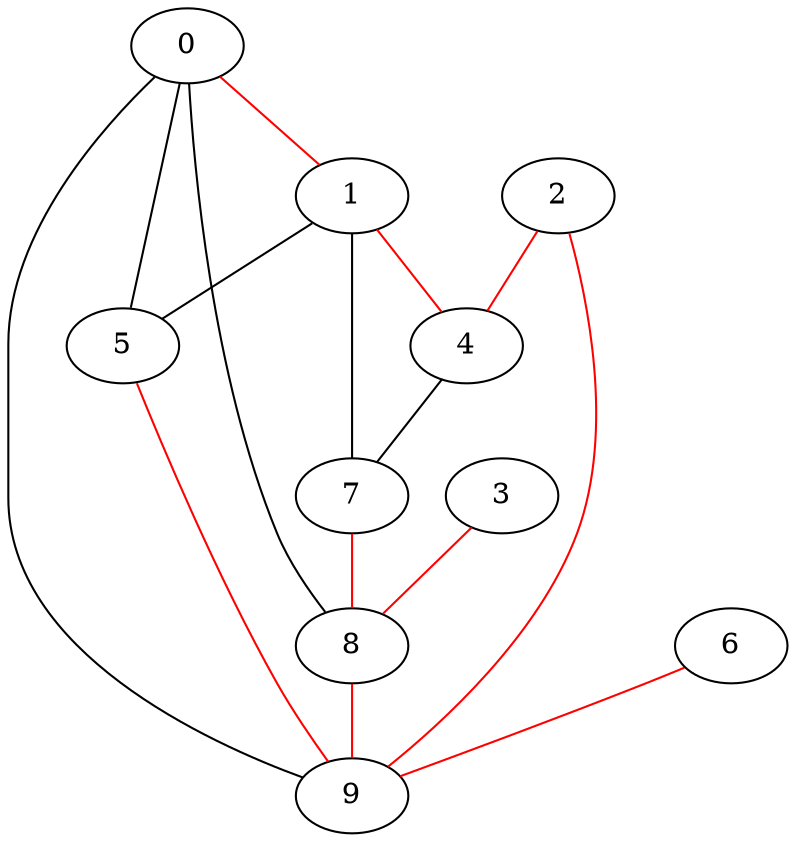 graph one
{
0 -- 1 [color = red ];
0 -- 5 [color = black ];
0 -- 8 [color = black ];
0 -- 9 [color = black ];
1 -- 4 [color = red ];
1 -- 5 [color = black ];
1 -- 7 [color = black ];
2 -- 4 [color = red ];
2 -- 9 [color = red ];
3 -- 8 [color = red ];
4 -- 7 [color = black ];
5 -- 9 [color = red ];
6 -- 9 [color = red ];
7 -- 8 [color = red ];
8 -- 9 [color = red ];
}
